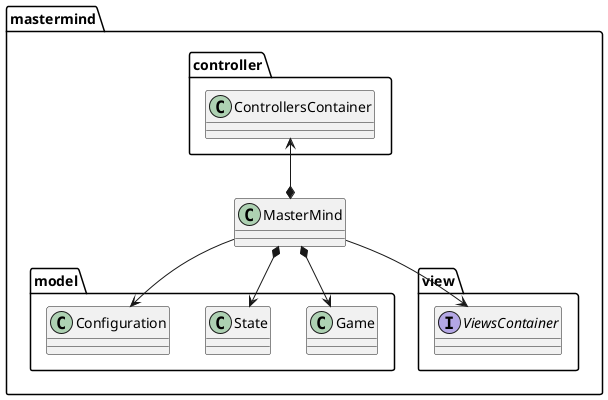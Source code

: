 @startuml

package mastermind {
    class MasterMind
}

package mastermind.model {
    class Configuration
    class Game
    class State
}

package mastermind.view {
    interface ViewsContainer
}

package mastermind.controller {
    class ControllersContainer
}

MasterMind *-> Game
MasterMind *-> State
MasterMind *-up-> ControllersContainer
MasterMind --> Configuration
MasterMind --> ViewsContainer



@enduml


